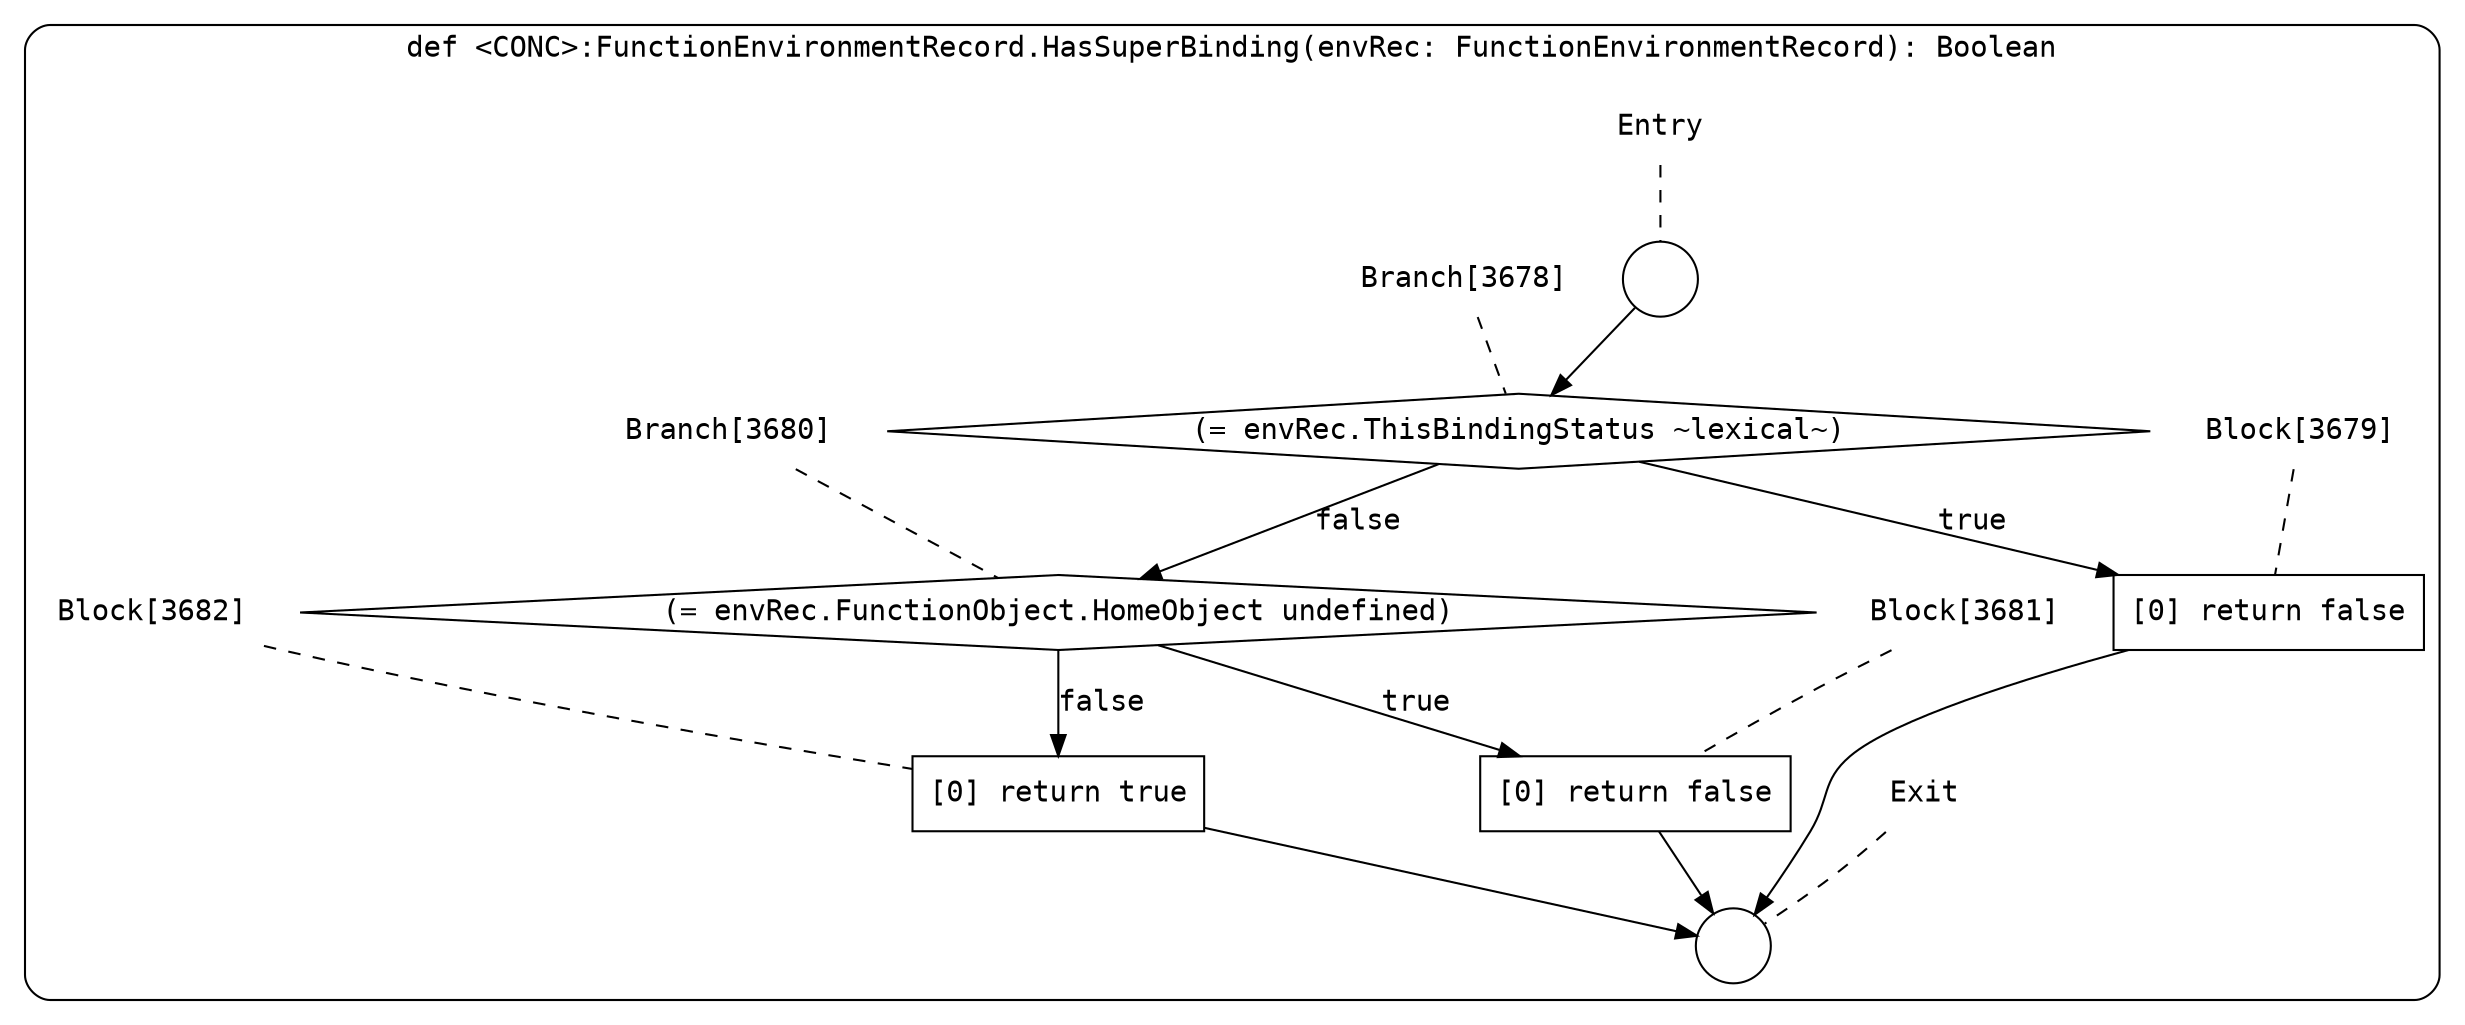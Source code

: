 digraph {
  graph [fontname = "Consolas"]
  node [fontname = "Consolas"]
  edge [fontname = "Consolas"]
  subgraph cluster995 {
    label = "def <CONC>:FunctionEnvironmentRecord.HasSuperBinding(envRec: FunctionEnvironmentRecord): Boolean"
    style = rounded
    cluster995_entry_name [shape=none, label=<<font color="black">Entry</font>>]
    cluster995_entry_name -> cluster995_entry [arrowhead=none, color="black", style=dashed]
    cluster995_entry [shape=circle label=" " color="black" fillcolor="white" style=filled]
    cluster995_entry -> node3678 [color="black"]
    cluster995_exit_name [shape=none, label=<<font color="black">Exit</font>>]
    cluster995_exit_name -> cluster995_exit [arrowhead=none, color="black", style=dashed]
    cluster995_exit [shape=circle label=" " color="black" fillcolor="white" style=filled]
    node3678_name [shape=none, label=<<font color="black">Branch[3678]</font>>]
    node3678_name -> node3678 [arrowhead=none, color="black", style=dashed]
    node3678 [shape=diamond, label=<<font color="black">(= envRec.ThisBindingStatus ~lexical~)</font>> color="black" fillcolor="white", style=filled]
    node3678 -> node3679 [label=<<font color="black">true</font>> color="black"]
    node3678 -> node3680 [label=<<font color="black">false</font>> color="black"]
    node3679_name [shape=none, label=<<font color="black">Block[3679]</font>>]
    node3679_name -> node3679 [arrowhead=none, color="black", style=dashed]
    node3679 [shape=box, label=<<font color="black">[0] return false<BR ALIGN="LEFT"/></font>> color="black" fillcolor="white", style=filled]
    node3679 -> cluster995_exit [color="black"]
    node3680_name [shape=none, label=<<font color="black">Branch[3680]</font>>]
    node3680_name -> node3680 [arrowhead=none, color="black", style=dashed]
    node3680 [shape=diamond, label=<<font color="black">(= envRec.FunctionObject.HomeObject undefined)</font>> color="black" fillcolor="white", style=filled]
    node3680 -> node3681 [label=<<font color="black">true</font>> color="black"]
    node3680 -> node3682 [label=<<font color="black">false</font>> color="black"]
    node3681_name [shape=none, label=<<font color="black">Block[3681]</font>>]
    node3681_name -> node3681 [arrowhead=none, color="black", style=dashed]
    node3681 [shape=box, label=<<font color="black">[0] return false<BR ALIGN="LEFT"/></font>> color="black" fillcolor="white", style=filled]
    node3681 -> cluster995_exit [color="black"]
    node3682_name [shape=none, label=<<font color="black">Block[3682]</font>>]
    node3682_name -> node3682 [arrowhead=none, color="black", style=dashed]
    node3682 [shape=box, label=<<font color="black">[0] return true<BR ALIGN="LEFT"/></font>> color="black" fillcolor="white", style=filled]
    node3682 -> cluster995_exit [color="black"]
  }
}